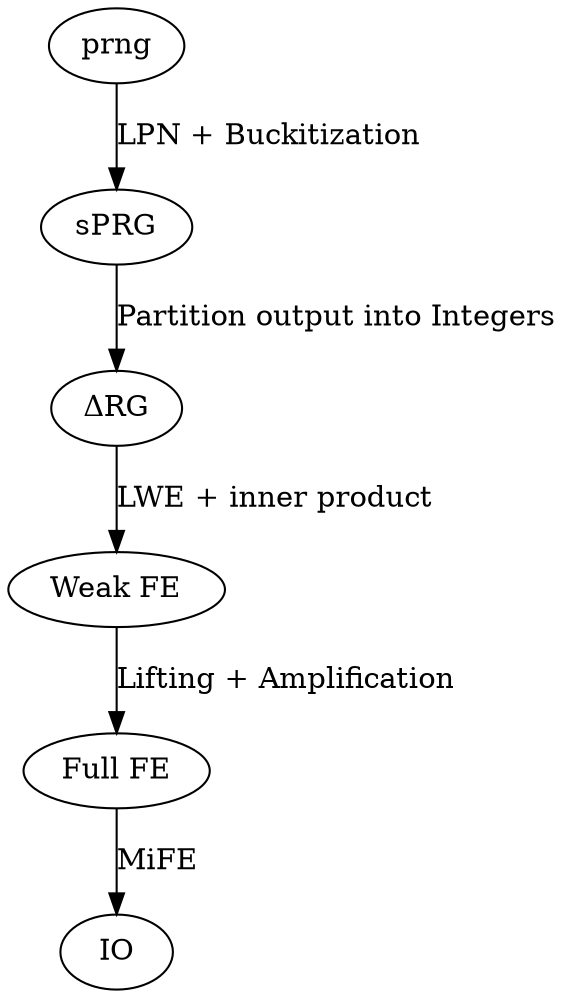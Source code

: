 digraph toIndistinguishability {
    "prng"->"sPRG" [label="LPN + Buckitization"]
    "sPRG"->"ΔRG" ["label"="Partition output into Integers"]
    "ΔRG"->"Weak FE" ["label"="LWE + inner product"]
    "Weak FE"->"Full FE" ["label"="Lifting + Amplification"]
    "Full FE"->"IO" ["label"="MiFE"]
}
